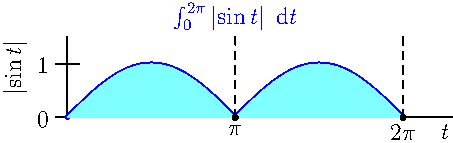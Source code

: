 import graph;
import math;

size(8cm);

// Define the function |sin(x)|
real f(real x) {
    return abs(sin(x));
}

// Set up the graph limits
real xmin = 0;
real xmax = 2 * pi;
real ymin = 0;
real ymax = 1.5;

// Draw the graph of |sin(x)|
draw(graph(f, xmin, xmax), blue+2bp);

// Fill the area under the curve
fill(graph(f, xmin, xmax)--(xmax, 0)--(xmin, 0)--cycle, lightcyan);

// Draw the x-axis and y-axis
xaxis("$t$", -0.2, 7.2);
yaxis("$\left|\sin t\right|$", ymin, ymax, Ticks(1.0));

// Add a title
label("$\int_0^{2\pi} \left|\sin t\right| \; \mathrm{d}t$", (xmax/2, ymax), dir(90), blue);

// Add dashed lines for pi and 2*pi
draw((pi, 0)--(pi, ymax), black+dashed);
draw((2*pi, 0)--(2*pi, ymax), black+dashed);
dot("$\pi$", (pi, 0), dir(-90));
dot("$2\pi$", (2*pi, 0), dir(-90));
